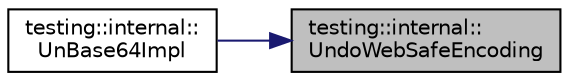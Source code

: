digraph "testing::internal::UndoWebSafeEncoding"
{
 // LATEX_PDF_SIZE
  bgcolor="transparent";
  edge [fontname="Helvetica",fontsize="10",labelfontname="Helvetica",labelfontsize="10"];
  node [fontname="Helvetica",fontsize="10",shape=record];
  rankdir="RL";
  Node1 [label="testing::internal::\lUndoWebSafeEncoding",height=0.2,width=0.4,color="black", fillcolor="grey75", style="filled", fontcolor="black",tooltip=" "];
  Node1 -> Node2 [dir="back",color="midnightblue",fontsize="10",style="solid",fontname="Helvetica"];
  Node2 [label="testing::internal::\lUnBase64Impl",height=0.2,width=0.4,color="black",URL="$namespacetesting_1_1internal.html#a622356adaaf39de3dc4e3a9d64a8ea11",tooltip=" "];
}
